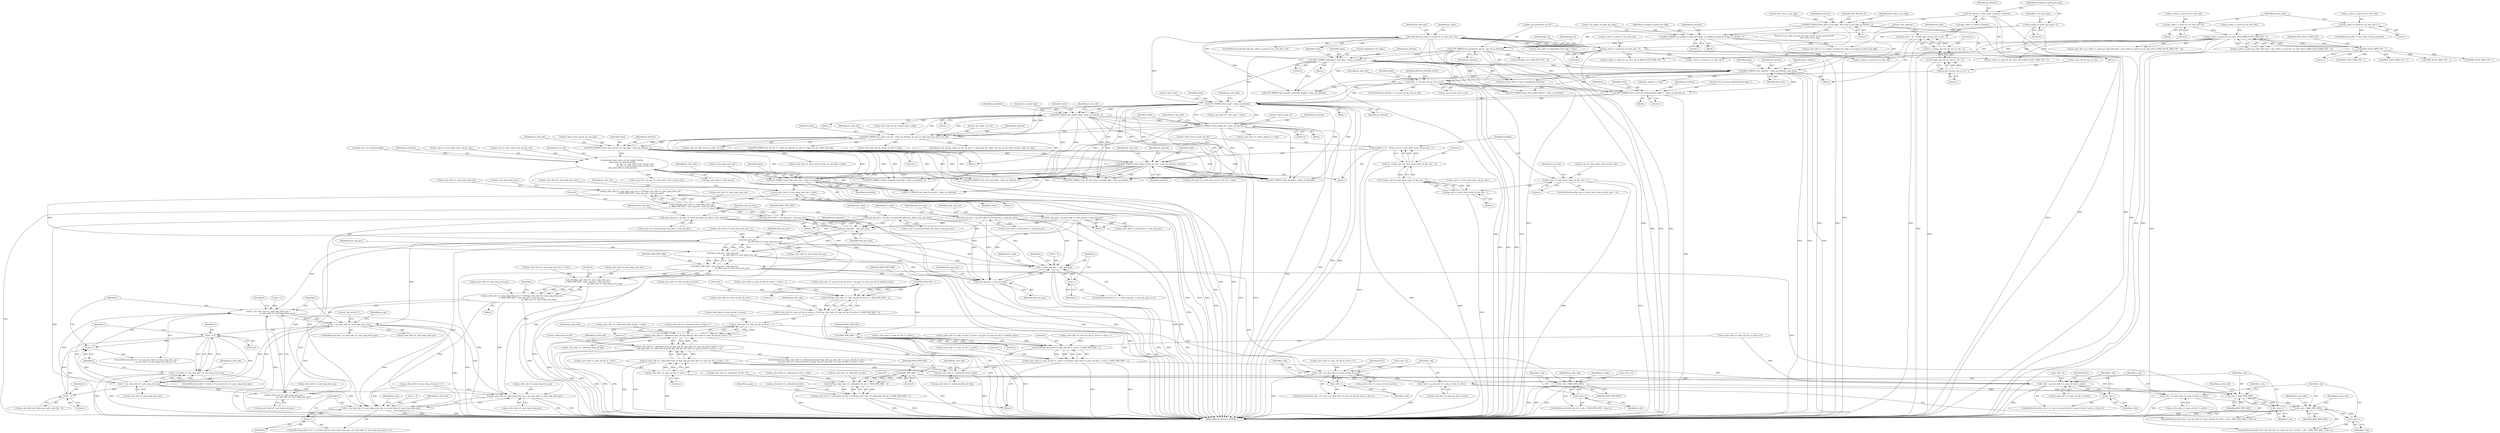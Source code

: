 digraph "0_Android_7c9be319a279654e55a6d757265f88c61a16a4d5@integer" {
"1000845" [label="(Call,ps_slice_hdr->i1_num_long_term_sps = CLIP3(ps_slice_hdr->i1_num_long_term_sps,\n 0, MAX_DPB_SIZE - num_neg_pics - num_pos_pics))"];
"1000849" [label="(Call,CLIP3(ps_slice_hdr->i1_num_long_term_sps,\n 0, MAX_DPB_SIZE - num_neg_pics - num_pos_pics))"];
"1000840" [label="(Call,ps_slice_hdr->i1_num_long_term_sps = value)"];
"1000836" [label="(Call,UEV_PARSE(\"num_long_term_sps\", value, ps_bitstrm))"];
"1000736" [label="(Call,BITS_PARSE(\"short_term_ref_pic_set_idx\", value, ps_bitstrm, numbits))"];
"1000696" [label="(Call,BITS_PARSE(\"short_term_ref_pic_set_sps_flag\", value, ps_bitstrm, 1))"];
"1000684" [label="(Call,BITS_PARSE(\"pic_order_cnt_lsb\", value, ps_bitstrm, ps_sps->i1_log2_max_pic_order_cnt_lsb))"];
"1000594" [label="(Call,UEV_PARSE(\"slice_type\", value, ps_bitstrm))"];
"1000539" [label="(Call,value >= ps_sps->i4_pic_size_in_ctb)"];
"1000530" [label="(Call,BITS_PARSE(\"slice_address\", value, ps_bitstrm, num_bits))"];
"1000430" [label="(Call,value && (ps_codec->s_parse.i4_cur_slice_idx > 0))"];
"1000424" [label="(Call,BITS_PARSE(\"dependent_slice_flag\", value, ps_bitstrm, 1))"];
"1000210" [label="(Call,UEV_PARSE(\"pic_parameter_set_id\", pps_id, ps_bitstrm))"];
"1000191" [label="(Call,BITS_PARSE(\"first_slice_in_pic_flag\", first_slice_in_pic_flag, ps_bitstrm, 1))"];
"1000148" [label="(Call,*ps_bitstrm = &ps_codec->s_parse.s_bitstrm)"];
"1000205" [label="(Call,BITS_PARSE(\"no_output_of_prior_pics_flag\", no_output_of_prior_pics_flag, ps_bitstrm, 1))"];
"1000160" [label="(Call,no_output_of_prior_pics_flag = 0)"];
"1000432" [label="(Call,ps_codec->s_parse.i4_cur_slice_idx > 0)"];
"1000407" [label="(Call,ps_codec->s_parse.i4_cur_slice_idx & (MAX_SLICE_HDR_CNT - 1))"];
"1000392" [label="(Call,ps_codec->s_parse.i4_cur_slice_idx = 1)"];
"1000377" [label="(Call,ps_codec->s_parse.i4_cur_slice_idx = 0)"];
"1000413" [label="(Call,MAX_SLICE_HDR_CNT - 1)"];
"1000520" [label="(Call,num_bits = 32 - CLZ(ps_sps->i4_pic_size_in_ctb - 1))"];
"1000522" [label="(Call,32 - CLZ(ps_sps->i4_pic_size_in_ctb - 1))"];
"1000524" [label="(Call,CLZ(ps_sps->i4_pic_size_in_ctb - 1))"];
"1000525" [label="(Call,ps_sps->i4_pic_size_in_ctb - 1)"];
"1000589" [label="(Call,BITS_PARSE(\"slice_reserved_undetermined_flag[ i ]\", value, ps_bitstrm, 1))"];
"1000639" [label="(Call,BITS_PARSE(\"pic_output_flag\", value, ps_bitstrm, 1))"];
"1000661" [label="(Call,BITS_PARSE(\"colour_plane_id\", value, ps_bitstrm, 2))"];
"1000726" [label="(Call,numbits = 32 - CLZ(ps_sps->i1_num_short_term_ref_pic_sets - 1))"];
"1000728" [label="(Call,32 - CLZ(ps_sps->i1_num_short_term_ref_pic_sets - 1))"];
"1000730" [label="(Call,CLZ(ps_sps->i1_num_short_term_ref_pic_sets - 1))"];
"1000731" [label="(Call,ps_sps->i1_num_short_term_ref_pic_sets - 1)"];
"1000720" [label="(Call,ps_sps->i1_num_short_term_ref_pic_sets > 1)"];
"1000780" [label="(Call,ihevcd_short_term_ref_pic_set(ps_bitstrm,\n &ps_sps->as_stref_picset[0],\n                                              ps_sps->i1_num_short_term_ref_pic_sets,\n                                              ps_sps->i1_num_short_term_ref_pic_sets,\n &ps_slice_hdr->s_stref_picset))"];
"1000854" [label="(Call,MAX_DPB_SIZE - num_neg_pics - num_pos_pics)"];
"1000856" [label="(Call,num_neg_pics - num_pos_pics)"];
"1000751" [label="(Call,num_neg_pics = ps_sps->as_stref_picset[st_rps_idx].i1_num_neg_pics)"];
"1000803" [label="(Call,num_neg_pics = ps_slice_hdr->s_stref_picset.i1_num_neg_pics)"];
"1000810" [label="(Call,num_pos_pics = ps_slice_hdr->s_stref_picset.i1_num_pos_pics)"];
"1000760" [label="(Call,num_pos_pics = ps_sps->as_stref_picset[st_rps_idx].i1_num_pos_pics)"];
"1000881" [label="(Call,num_pos_pics -\n                                                            ps_slice_hdr->i1_num_long_term_sps)"];
"1000879" [label="(Call,num_neg_pics - num_pos_pics -\n                                                            ps_slice_hdr->i1_num_long_term_sps)"];
"1000877" [label="(Call,MAX_DPB_SIZE - num_neg_pics - num_pos_pics -\n                                                            ps_slice_hdr->i1_num_long_term_sps)"];
"1000872" [label="(Call,CLIP3(ps_slice_hdr->i1_num_long_term_pics,\n 0, MAX_DPB_SIZE - num_neg_pics - num_pos_pics -\n                                                            ps_slice_hdr->i1_num_long_term_sps))"];
"1000868" [label="(Call,ps_slice_hdr->i1_num_long_term_pics = CLIP3(ps_slice_hdr->i1_num_long_term_pics,\n 0, MAX_DPB_SIZE - num_neg_pics - num_pos_pics -\n                                                            ps_slice_hdr->i1_num_long_term_sps))"];
"1000890" [label="(Call,i < (ps_slice_hdr->i1_num_long_term_sps +\n                                ps_slice_hdr->i1_num_long_term_pics))"];
"1000903" [label="(Call,i < ps_slice_hdr->i1_num_long_term_sps)"];
"1000892" [label="(Call,ps_slice_hdr->i1_num_long_term_sps +\n                                ps_slice_hdr->i1_num_long_term_pics)"];
"1001026" [label="(Call,i != 0)"];
"1000899" [label="(Call,i++)"];
"1001025" [label="(Call,(i != 0) && (i != ps_slice_hdr->i1_num_long_term_sps))"];
"1001029" [label="(Call,i != ps_slice_hdr->i1_num_long_term_sps)"];
"1001045" [label="(Call,i - 1)"];
"1001071" [label="(Call,i < ps_slice_hdr->i1_num_long_term_sps + ps_slice_hdr->i1_num_long_term_pics)"];
"1001080" [label="(Call,i++)"];
"1001073" [label="(Call,ps_slice_hdr->i1_num_long_term_sps + ps_slice_hdr->i1_num_long_term_pics)"];
"1001261" [label="(Call,MAX_DPB_SIZE - 1)"];
"1001256" [label="(Call,CLIP3(ps_slice_hdr->i1_num_ref_idx_l0_active, 0, MAX_DPB_SIZE - 1))"];
"1001252" [label="(Call,ps_slice_hdr->i1_num_ref_idx_l0_active = CLIP3(ps_slice_hdr->i1_num_ref_idx_l0_active, 0, MAX_DPB_SIZE - 1))"];
"1001386" [label="(Call,ps_slice_hdr->i1_num_ref_idx_l0_active > 1)"];
"1001382" [label="(Call,ps_slice_hdr->i1_collocated_from_l0_flag  && (ps_slice_hdr->i1_num_ref_idx_l0_active > 1))"];
"1001381" [label="(Call,(ps_slice_hdr->i1_collocated_from_l0_flag  && (ps_slice_hdr->i1_num_ref_idx_l0_active > 1)) ||\n (!ps_slice_hdr->i1_collocated_from_l0_flag  && (ps_slice_hdr->i1_num_ref_idx_l1_active > 1)))"];
"1001392" [label="(Call,!ps_slice_hdr->i1_collocated_from_l0_flag)"];
"1001391" [label="(Call,!ps_slice_hdr->i1_collocated_from_l0_flag  && (ps_slice_hdr->i1_num_ref_idx_l1_active > 1))"];
"1002345" [label="(Call,r_idx < ps_slice_hdr->i1_num_ref_idx_l0_active)"];
"1002350" [label="(Call,r_idx++)"];
"1002387" [label="(Call,r_idx = ps_slice_hdr->i1_num_ref_idx_l0_active)"];
"1002392" [label="(Call,r_idx < MAX_DPB_SIZE)"];
"1002395" [label="(Call,r_idx++)"];
"1002471" [label="(Call,r_idx < MAX_DPB_SIZE)"];
"1002474" [label="(Call,r_idx++)"];
"1001273" [label="(Call,MAX_DPB_SIZE - 1)"];
"1001268" [label="(Call,CLIP3(ps_slice_hdr->i1_num_ref_idx_l1_active, 0, MAX_DPB_SIZE - 1))"];
"1001264" [label="(Call,ps_slice_hdr->i1_num_ref_idx_l1_active = CLIP3(ps_slice_hdr->i1_num_ref_idx_l1_active, 0, MAX_DPB_SIZE - 1))"];
"1001396" [label="(Call,ps_slice_hdr->i1_num_ref_idx_l1_active > 1)"];
"1002424" [label="(Call,r_idx < ps_slice_hdr->i1_num_ref_idx_l1_active)"];
"1002429" [label="(Call,r_idx++)"];
"1002466" [label="(Call,r_idx = ps_slice_hdr->i1_num_ref_idx_l1_active)"];
"1001420" [label="(Call,MAX_DPB_SIZE - 1)"];
"1001415" [label="(Call,CLIP3(ps_slice_hdr->i1_collocated_ref_idx, 0, MAX_DPB_SIZE - 1))"];
"1001411" [label="(Call,ps_slice_hdr->i1_collocated_ref_idx = CLIP3(ps_slice_hdr->i1_collocated_ref_idx, 0, MAX_DPB_SIZE - 1))"];
"1002220" [label="(Call,r_idx < MAX_DPB_SIZE)"];
"1002223" [label="(Call,r_idx++)"];
"1001052" [label="(Call,i < num_neg_pics + num_pos_pics)"];
"1001057" [label="(Call,i++)"];
"1001054" [label="(Call,num_neg_pics + num_pos_pics)"];
"1000839" [label="(Identifier,ps_bitstrm)"];
"1001122" [label="(Call,BITS_PARSE(\"slice_sao_luma_flag\", value, ps_bitstrm, 1))"];
"1000868" [label="(Call,ps_slice_hdr->i1_num_long_term_pics = CLIP3(ps_slice_hdr->i1_num_long_term_pics,\n 0, MAX_DPB_SIZE - num_neg_pics - num_pos_pics -\n                                                            ps_slice_hdr->i1_num_long_term_sps))"];
"1000896" [label="(Call,ps_slice_hdr->i1_num_long_term_pics)"];
"1001375" [label="(Call,ps_slice_hdr->i1_collocated_from_l0_flag = value)"];
"1000688" [label="(Call,ps_sps->i1_log2_max_pic_order_cnt_lsb)"];
"1001415" [label="(Call,CLIP3(ps_slice_hdr->i1_collocated_ref_idx, 0, MAX_DPB_SIZE - 1))"];
"1000161" [label="(Identifier,no_output_of_prior_pics_flag)"];
"1000666" [label="(Call,ps_slice_hdr->i1_colour_plane_id = value)"];
"1000642" [label="(Identifier,ps_bitstrm)"];
"1000215" [label="(Identifier,pps_id)"];
"1001026" [label="(Call,i != 0)"];
"1000462" [label="(Call,ps_slice_hdr->i1_dependent_slice_flag = value)"];
"1001411" [label="(Call,ps_slice_hdr->i1_collocated_ref_idx = CLIP3(ps_slice_hdr->i1_collocated_ref_idx, 0, MAX_DPB_SIZE - 1))"];
"1001204" [label="(Call,ps_slice_hdr->i1_num_ref_idx_l0_active = value + 1)"];
"1000376" [label="(Block,)"];
"1000464" [label="(Identifier,ps_slice_hdr)"];
"1001275" [label="(Literal,1)"];
"1002421" [label="(Call,r_idx = 0)"];
"1000854" [label="(Call,MAX_DPB_SIZE - num_neg_pics - num_pos_pics)"];
"1000415" [label="(Literal,1)"];
"1001252" [label="(Call,ps_slice_hdr->i1_num_ref_idx_l0_active = CLIP3(ps_slice_hdr->i1_num_ref_idx_l0_active, 0, MAX_DPB_SIZE - 1))"];
"1000195" [label="(Literal,1)"];
"1001027" [label="(Identifier,i)"];
"1000888" [label="(Identifier,i)"];
"1001419" [label="(Literal,0)"];
"1000738" [label="(Identifier,value)"];
"1001069" [label="(Identifier,i)"];
"1000665" [label="(Literal,2)"];
"1000687" [label="(Identifier,ps_bitstrm)"];
"1000697" [label="(Literal,\"short_term_ref_pic_set_sps_flag\")"];
"1002341" [label="(ControlStructure,for(r_idx = 0; r_idx < ps_slice_hdr->i1_num_ref_idx_l0_active; r_idx++))"];
"1000721" [label="(Call,ps_sps->i1_num_short_term_ref_pic_sets)"];
"1001028" [label="(Literal,0)"];
"1000743" [label="(Identifier,ps_slice_hdr)"];
"1001094" [label="(Identifier,ps_sps)"];
"1000720" [label="(Call,ps_sps->i1_num_short_term_ref_pic_sets > 1)"];
"1000524" [label="(Call,CLZ(ps_sps->i4_pic_size_in_ctb - 1))"];
"1001937" [label="(Call,UEV_PARSE(\"num_entry_point_offsets\", value, ps_bitstrm))"];
"1000846" [label="(Call,ps_slice_hdr->i1_num_long_term_sps)"];
"1000596" [label="(Identifier,value)"];
"1001029" [label="(Call,i != ps_slice_hdr->i1_num_long_term_sps)"];
"1000210" [label="(Call,UEV_PARSE(\"pic_parameter_set_id\", pps_id, ps_bitstrm))"];
"1000845" [label="(Call,ps_slice_hdr->i1_num_long_term_sps = CLIP3(ps_slice_hdr->i1_num_long_term_sps,\n 0, MAX_DPB_SIZE - num_neg_pics - num_pos_pics))"];
"1001074" [label="(Call,ps_slice_hdr->i1_num_long_term_sps)"];
"1000533" [label="(Identifier,ps_bitstrm)"];
"1000886" [label="(ControlStructure,for(i = 0; i < (ps_slice_hdr->i1_num_long_term_sps +\n                                ps_slice_hdr->i1_num_long_term_pics); i++))"];
"1001185" [label="(Call,BITS_PARSE(\"num_ref_idx_active_override_flag\", value, ps_bitstrm, 1))"];
"1000286" [label="(Call,(0 != ps_codec->u4_pic_cnt || ps_codec->i4_pic_present) &&\n                    first_slice_in_pic_flag)"];
"1001380" [label="(ControlStructure,if((ps_slice_hdr->i1_collocated_from_l0_flag  && (ps_slice_hdr->i1_num_ref_idx_l0_active > 1)) ||\n (!ps_slice_hdr->i1_collocated_from_l0_flag  && (ps_slice_hdr->i1_num_ref_idx_l1_active > 1))))"];
"1001049" [label="(Call,i = 0)"];
"1000638" [label="(Block,)"];
"1001825" [label="(Call,ps_codec->s_parse.i4_cur_slice_idx--)"];
"1000639" [label="(Call,BITS_PARSE(\"pic_output_flag\", value, ps_bitstrm, 1))"];
"1002216" [label="(ControlStructure,for(r_idx = 0; r_idx < MAX_DPB_SIZE; r_idx++))"];
"1000731" [label="(Call,ps_sps->i1_num_short_term_ref_pic_sets - 1)"];
"1000737" [label="(Literal,\"short_term_ref_pic_set_idx\")"];
"1000538" [label="(ControlStructure,if(value >= ps_sps->i4_pic_size_in_ctb))"];
"1001062" [label="(Identifier,pi1_used)"];
"1000160" [label="(Call,no_output_of_prior_pics_flag = 0)"];
"1000199" [label="(Identifier,NAL_BLA_W_LP)"];
"1000791" [label="(Call,ps_sps->i1_num_short_term_ref_pic_sets)"];
"1000431" [label="(Identifier,value)"];
"1002387" [label="(Call,r_idx = ps_slice_hdr->i1_num_ref_idx_l0_active)"];
"1002347" [label="(Call,ps_slice_hdr->i1_num_ref_idx_l0_active)"];
"1000204" [label="(Block,)"];
"1002468" [label="(Call,ps_slice_hdr->i1_num_ref_idx_l1_active)"];
"1000736" [label="(Call,BITS_PARSE(\"short_term_ref_pic_set_idx\", value, ps_bitstrm, numbits))"];
"1000856" [label="(Call,num_neg_pics - num_pos_pics)"];
"1000902" [label="(ControlStructure,if(i < ps_slice_hdr->i1_num_long_term_sps))"];
"1001393" [label="(Call,ps_slice_hdr->i1_collocated_from_l0_flag)"];
"1000726" [label="(Call,numbits = 32 - CLZ(ps_sps->i1_num_short_term_ref_pic_sets - 1))"];
"1001386" [label="(Call,ps_slice_hdr->i1_num_ref_idx_l0_active > 1)"];
"1002422" [label="(Identifier,r_idx)"];
"1001080" [label="(Call,i++)"];
"1000890" [label="(Call,i < (ps_slice_hdr->i1_num_long_term_sps +\n                                ps_slice_hdr->i1_num_long_term_pics))"];
"1001025" [label="(Call,(i != 0) && (i != ps_slice_hdr->i1_num_long_term_sps))"];
"1000804" [label="(Identifier,num_neg_pics)"];
"1000526" [label="(Call,ps_sps->i4_pic_size_in_ctb)"];
"1000961" [label="(Call,BITS_PARSE(\"poc_lsb_lt[ i ]\", value, ps_bitstrm, ps_sps->i1_log2_max_pic_order_cnt_lsb))"];
"1002592" [label="(Call,MAX_SLICE_HDR_CNT - 1)"];
"1001420" [label="(Call,MAX_DPB_SIZE - 1)"];
"1000691" [label="(Call,ps_slice_hdr->i4_pic_order_cnt_lsb = value)"];
"1000591" [label="(Identifier,value)"];
"1000523" [label="(Literal,32)"];
"1000193" [label="(Identifier,first_slice_in_pic_flag)"];
"1000208" [label="(Identifier,ps_bitstrm)"];
"1000847" [label="(Identifier,ps_slice_hdr)"];
"1001081" [label="(Identifier,i)"];
"1001382" [label="(Call,ps_slice_hdr->i1_collocated_from_l0_flag  && (ps_slice_hdr->i1_num_ref_idx_l0_active > 1))"];
"1000413" [label="(Call,MAX_SLICE_HDR_CNT - 1)"];
"1002465" [label="(ControlStructure,for(r_idx = ps_slice_hdr->i1_num_ref_idx_l1_active; r_idx < MAX_DPB_SIZE; r_idx++))"];
"1000812" [label="(Call,ps_slice_hdr->s_stref_picset.i1_num_pos_pics)"];
"1000882" [label="(Identifier,num_pos_pics)"];
"1000132" [label="(Block,)"];
"1000594" [label="(Call,UEV_PARSE(\"slice_type\", value, ps_bitstrm))"];
"1002481" [label="(Identifier,ps_slice_hdr)"];
"1000540" [label="(Identifier,value)"];
"1001862" [label="(Call,MAX_SLICE_HDR_CNT - 1)"];
"1000893" [label="(Call,ps_slice_hdr->i1_num_long_term_sps)"];
"1000191" [label="(Call,BITS_PARSE(\"first_slice_in_pic_flag\", first_slice_in_pic_flag, ps_bitstrm, 1))"];
"1000818" [label="(Identifier,pi1_used)"];
"1000383" [label="(Literal,0)"];
"1000837" [label="(Literal,\"num_long_term_sps\")"];
"1001073" [label="(Call,ps_slice_hdr->i1_num_long_term_sps + ps_slice_hdr->i1_num_long_term_pics)"];
"1000545" [label="(Identifier,IHEVCD_IGNORE_SLICE)"];
"1001253" [label="(Call,ps_slice_hdr->i1_num_ref_idx_l0_active)"];
"1000698" [label="(Identifier,value)"];
"1000727" [label="(Identifier,numbits)"];
"1001068" [label="(Call,i = 0)"];
"1001184" [label="(Block,)"];
"1002224" [label="(Identifier,r_idx)"];
"1000811" [label="(Identifier,num_pos_pics)"];
"1002386" [label="(ControlStructure,for(r_idx = ps_slice_hdr->i1_num_ref_idx_l0_active; r_idx < MAX_DPB_SIZE; r_idx++))"];
"1002389" [label="(Call,ps_slice_hdr->i1_num_ref_idx_l0_active)"];
"1000448" [label="(Call,MAX_SLICE_HDR_CNT - 1)"];
"1000567" [label="(Call,ps_slice_hdr->i1_num_long_term_sps = 0)"];
"1000438" [label="(Literal,0)"];
"1001273" [label="(Call,MAX_DPB_SIZE - 1)"];
"1000730" [label="(Call,CLZ(ps_sps->i1_num_short_term_ref_pic_sets - 1))"];
"1002070" [label="(Call,ihevcd_bits_flush_to_byte_boundary(ps_bitstrm))"];
"1001261" [label="(Call,MAX_DPB_SIZE - 1)"];
"1000761" [label="(Identifier,num_pos_pics)"];
"1000701" [label="(Call,ps_slice_hdr->i1_short_term_ref_pic_set_sps_flag = value)"];
"1000879" [label="(Call,num_neg_pics - num_pos_pics -\n                                                            ps_slice_hdr->i1_num_long_term_sps)"];
"1000850" [label="(Call,ps_slice_hdr->i1_num_long_term_sps)"];
"1000760" [label="(Call,num_pos_pics = ps_sps->as_stref_picset[st_rps_idx].i1_num_pos_pics)"];
"1001470" [label="(Call,SEV_PARSE(\"slice_qp_delta\", value, ps_bitstrm))"];
"1000640" [label="(Literal,\"pic_output_flag\")"];
"1001231" [label="(Call,ps_slice_hdr->i1_num_ref_idx_l0_active = ps_pps->i1_num_ref_idx_l0_default_active)"];
"1000849" [label="(Call,CLIP3(ps_slice_hdr->i1_num_long_term_sps,\n 0, MAX_DPB_SIZE - num_neg_pics - num_pos_pics))"];
"1001391" [label="(Call,!ps_slice_hdr->i1_collocated_from_l0_flag  && (ps_slice_hdr->i1_num_ref_idx_l1_active > 1))"];
"1002396" [label="(Identifier,r_idx)"];
"1000407" [label="(Call,ps_codec->s_parse.i4_cur_slice_idx & (MAX_SLICE_HDR_CNT - 1))"];
"1002351" [label="(Identifier,r_idx)"];
"1000685" [label="(Literal,\"pic_order_cnt_lsb\")"];
"1000873" [label="(Call,ps_slice_hdr->i1_num_long_term_pics)"];
"1000525" [label="(Call,ps_sps->i4_pic_size_in_ctb - 1)"];
"1000598" [label="(Call,ps_slice_hdr->i1_slice_type = value)"];
"1001222" [label="(Call,ps_slice_hdr->i1_num_ref_idx_l1_active = value + 1)"];
"1000432" [label="(Call,ps_codec->s_parse.i4_cur_slice_idx > 0)"];
"1001396" [label="(Call,ps_slice_hdr->i1_num_ref_idx_l1_active > 1)"];
"1000696" [label="(Call,BITS_PARSE(\"short_term_ref_pic_set_sps_flag\", value, ps_bitstrm, 1))"];
"1001397" [label="(Call,ps_slice_hdr->i1_num_ref_idx_l1_active)"];
"1000149" [label="(Identifier,ps_bitstrm)"];
"1000503" [label="(Call,ps_slice_hdr->i1_no_output_of_prior_pics_flag = no_output_of_prior_pics_flag)"];
"1001348" [label="(Call,ps_slice_hdr->i1_collocated_from_l0_flag = 1)"];
"1001353" [label="(Call,ps_slice_hdr->i1_collocated_ref_idx = 0)"];
"1000589" [label="(Call,BITS_PARSE(\"slice_reserved_undetermined_flag[ i ]\", value, ps_bitstrm, 1))"];
"1000211" [label="(Literal,\"pic_parameter_set_id\")"];
"1001257" [label="(Call,ps_slice_hdr->i1_num_ref_idx_l0_active)"];
"1001045" [label="(Call,i - 1)"];
"1000554" [label="(Identifier,ps_slice_hdr)"];
"1000732" [label="(Call,ps_sps->i1_num_short_term_ref_pic_sets)"];
"1001067" [label="(ControlStructure,for(i = 0; i < ps_slice_hdr->i1_num_long_term_sps + ps_slice_hdr->i1_num_long_term_pics; i++))"];
"1000838" [label="(Identifier,value)"];
"1001278" [label="(Literal,0)"];
"1000724" [label="(Literal,1)"];
"1000593" [label="(Literal,1)"];
"1001269" [label="(Call,ps_slice_hdr->i1_num_ref_idx_l1_active)"];
"1000835" [label="(Block,)"];
"1000401" [label="(Call,ps_codec->s_parse.ps_slice_hdr_base + (ps_codec->s_parse.i4_cur_slice_idx & (MAX_SLICE_HDR_CNT - 1)))"];
"1000378" [label="(Call,ps_codec->s_parse.i4_cur_slice_idx)"];
"1002586" [label="(Call,ps_codec->s_parse.i4_cur_slice_idx & (MAX_SLICE_HDR_CNT - 1))"];
"1000679" [label="(Block,)"];
"1000899" [label="(Call,i++)"];
"1000644" [label="(Call,ps_slice_hdr->i1_pic_output_flag = value)"];
"1002393" [label="(Identifier,r_idx)"];
"1000530" [label="(Call,BITS_PARSE(\"slice_address\", value, ps_bitstrm, num_bits))"];
"1000429" [label="(ControlStructure,if(value && (ps_codec->s_parse.i4_cur_slice_idx > 0)))"];
"1002472" [label="(Identifier,r_idx)"];
"1002474" [label="(Call,r_idx++)"];
"1001412" [label="(Call,ps_slice_hdr->i1_collocated_ref_idx)"];
"1001268" [label="(Call,CLIP3(ps_slice_hdr->i1_num_ref_idx_l1_active, 0, MAX_DPB_SIZE - 1))"];
"1000597" [label="(Identifier,ps_bitstrm)"];
"1000150" [label="(Call,&ps_codec->s_parse.s_bitstrm)"];
"1000162" [label="(Literal,0)"];
"1000205" [label="(Call,BITS_PARSE(\"no_output_of_prior_pics_flag\", no_output_of_prior_pics_flag, ps_bitstrm, 1))"];
"1000739" [label="(Identifier,ps_bitstrm)"];
"1001046" [label="(Identifier,i)"];
"1000855" [label="(Identifier,MAX_DPB_SIZE)"];
"1001421" [label="(Identifier,MAX_DPB_SIZE)"];
"1000441" [label="(Identifier,ps_codec)"];
"1000541" [label="(Call,ps_sps->i4_pic_size_in_ctb)"];
"1001245" [label="(Call,ps_slice_hdr->i1_num_ref_idx_l1_active = ps_pps->i1_num_ref_idx_l1_default_active)"];
"1000860" [label="(Literal,\"num_long_term_pics\")"];
"1000735" [label="(Literal,1)"];
"1000719" [label="(ControlStructure,if(ps_sps->i1_num_short_term_ref_pic_sets > 1))"];
"1001264" [label="(Call,ps_slice_hdr->i1_num_ref_idx_l1_active = CLIP3(ps_slice_hdr->i1_num_ref_idx_l1_active, 0, MAX_DPB_SIZE - 1))"];
"1002471" [label="(Call,r_idx < MAX_DPB_SIZE)"];
"1001058" [label="(Identifier,i)"];
"1000762" [label="(Call,ps_sps->as_stref_picset[st_rps_idx].i1_num_pos_pics)"];
"1000430" [label="(Call,value && (ps_codec->s_parse.i4_cur_slice_idx > 0))"];
"1000408" [label="(Call,ps_codec->s_parse.i4_cur_slice_idx)"];
"1002221" [label="(Identifier,r_idx)"];
"1000842" [label="(Identifier,ps_slice_hdr)"];
"1002044" [label="(Call,UEV_PARSE(\"slice_header_extension_length\", value, ps_bitstrm))"];
"1000853" [label="(Literal,0)"];
"1001256" [label="(Call,CLIP3(ps_slice_hdr->i1_num_ref_idx_l0_active, 0, MAX_DPB_SIZE - 1))"];
"1002473" [label="(Identifier,MAX_DPB_SIZE)"];
"1000753" [label="(Call,ps_sps->as_stref_picset[st_rps_idx].i1_num_neg_pics)"];
"1000556" [label="(Block,)"];
"1000872" [label="(Call,CLIP3(ps_slice_hdr->i1_num_long_term_pics,\n 0, MAX_DPB_SIZE - num_neg_pics - num_pos_pics -\n                                                            ps_slice_hdr->i1_num_long_term_sps))"];
"1000664" [label="(Identifier,ps_bitstrm)"];
"1000426" [label="(Identifier,value)"];
"1000643" [label="(Literal,1)"];
"1001406" [label="(Call,ps_slice_hdr->i1_collocated_ref_idx = value)"];
"1000725" [label="(Block,)"];
"1002475" [label="(Identifier,r_idx)"];
"1002222" [label="(Identifier,MAX_DPB_SIZE)"];
"1001403" [label="(Literal,\"collocated_ref_idx\")"];
"1000686" [label="(Identifier,value)"];
"1001387" [label="(Call,ps_slice_hdr->i1_num_ref_idx_l0_active)"];
"1000858" [label="(Identifier,num_pos_pics)"];
"1001674" [label="(Call,ihevcd_calc_poc(ps_codec, ps_nal, ps_sps->i1_log2_max_pic_order_cnt_lsb, ps_slice_hdr->i4_pic_order_cnt_lsb))"];
"1000442" [label="(Call,ps_codec->s_parse.i4_cur_slice_idx & (MAX_SLICE_HDR_CNT - 1))"];
"1000877" [label="(Call,MAX_DPB_SIZE - num_neg_pics - num_pos_pics -\n                                                            ps_slice_hdr->i1_num_long_term_sps)"];
"1002345" [label="(Call,r_idx < ps_slice_hdr->i1_num_ref_idx_l0_active)"];
"1000741" [label="(Call,ps_slice_hdr->i1_short_term_ref_pic_set_idx = value)"];
"1000592" [label="(Identifier,ps_bitstrm)"];
"1000836" [label="(Call,UEV_PARSE(\"num_long_term_sps\", value, ps_bitstrm))"];
"1001072" [label="(Identifier,i)"];
"1002388" [label="(Identifier,r_idx)"];
"1000891" [label="(Identifier,i)"];
"1001766" [label="(Call,MAX_SLICE_HDR_CNT - 1)"];
"1000728" [label="(Call,32 - CLZ(ps_sps->i1_num_short_term_ref_pic_sets - 1))"];
"1000779" [label="(Block,)"];
"1002424" [label="(Call,r_idx < ps_slice_hdr->i1_num_ref_idx_l1_active)"];
"1000729" [label="(Literal,32)"];
"1000572" [label="(Call,ps_slice_hdr->i1_num_long_term_pics = 0)"];
"1000892" [label="(Call,ps_slice_hdr->i1_num_long_term_sps +\n                                ps_slice_hdr->i1_num_long_term_pics)"];
"1000905" [label="(Call,ps_slice_hdr->i1_num_long_term_sps)"];
"1001383" [label="(Call,ps_slice_hdr->i1_collocated_from_l0_flag)"];
"1001086" [label="(Identifier,ps_slice_hdr)"];
"1000209" [label="(Literal,1)"];
"1001041" [label="(Call,ps_slice_hdr->ai1_delta_poc_msb_cycle_lt[i - 1])"];
"1002466" [label="(Call,r_idx = ps_slice_hdr->i1_num_ref_idx_l1_active)"];
"1001024" [label="(ControlStructure,if((i != 0) && (i != ps_slice_hdr->i1_num_long_term_sps)))"];
"1001394" [label="(Identifier,ps_slice_hdr)"];
"1000206" [label="(Literal,\"no_output_of_prior_pics_flag\")"];
"1000518" [label="(Block,)"];
"1000536" [label="(Identifier,slice_address)"];
"1001057" [label="(Call,i++)"];
"1002434" [label="(Identifier,NULL)"];
"1001048" [label="(ControlStructure,for(i = 0; i < num_neg_pics + num_pos_pics; i++))"];
"1001038" [label="(Identifier,ps_slice_hdr)"];
"1001056" [label="(Identifier,num_pos_pics)"];
"1000661" [label="(Call,BITS_PARSE(\"colour_plane_id\", value, ps_bitstrm, 2))"];
"1001272" [label="(Literal,0)"];
"1002430" [label="(Identifier,r_idx)"];
"1000699" [label="(Identifier,ps_bitstrm)"];
"1000148" [label="(Call,*ps_bitstrm = &ps_codec->s_parse.s_bitstrm)"];
"1000600" [label="(Identifier,ps_slice_hdr)"];
"1000207" [label="(Identifier,no_output_of_prior_pics_flag)"];
"1001050" [label="(Identifier,i)"];
"1002342" [label="(Call,r_idx = 0)"];
"1000700" [label="(Literal,1)"];
"1000529" [label="(Literal,1)"];
"1001392" [label="(Call,!ps_slice_hdr->i1_collocated_from_l0_flag)"];
"1001055" [label="(Identifier,num_neg_pics)"];
"1002395" [label="(Call,r_idx++)"];
"1001416" [label="(Call,ps_slice_hdr->i1_collocated_ref_idx)"];
"1000386" [label="(ControlStructure,if(0 == ps_codec->i4_pic_present))"];
"1001047" [label="(Literal,1)"];
"1000663" [label="(Identifier,value)"];
"1001152" [label="(Call,ps_slice_hdr->i1_num_ref_idx_l0_active = 0)"];
"1001422" [label="(Literal,1)"];
"1000595" [label="(Literal,\"slice_type\")"];
"1001030" [label="(Identifier,i)"];
"1000433" [label="(Call,ps_codec->s_parse.i4_cur_slice_idx)"];
"1000535" [label="(Call,slice_address = value)"];
"1002392" [label="(Call,r_idx < MAX_DPB_SIZE)"];
"1001071" [label="(Call,i < ps_slice_hdr->i1_num_long_term_sps + ps_slice_hdr->i1_num_long_term_pics)"];
"1000740" [label="(Identifier,numbits)"];
"1000752" [label="(Identifier,num_neg_pics)"];
"1000887" [label="(Call,i = 0)"];
"1000423" [label="(Block,)"];
"1000900" [label="(Identifier,i)"];
"1000799" [label="(Identifier,st_rps_idx)"];
"1002685" [label="(MethodReturn,IHEVCD_ERROR_T)"];
"1000424" [label="(Call,BITS_PARSE(\"dependent_slice_flag\", value, ps_bitstrm, 1))"];
"1000805" [label="(Call,ps_slice_hdr->s_stref_picset.i1_num_neg_pics)"];
"1001054" [label="(Call,num_neg_pics + num_pos_pics)"];
"1000428" [label="(Literal,1)"];
"1002282" [label="(Identifier,ps_codec)"];
"1001265" [label="(Call,ps_slice_hdr->i1_num_ref_idx_l1_active)"];
"1002420" [label="(ControlStructure,for(r_idx = 0; r_idx < ps_slice_hdr->i1_num_ref_idx_l1_active; r_idx++))"];
"1001381" [label="(Call,(ps_slice_hdr->i1_collocated_from_l0_flag  && (ps_slice_hdr->i1_num_ref_idx_l0_active > 1)) ||\n (!ps_slice_hdr->i1_collocated_from_l0_flag  && (ps_slice_hdr->i1_num_ref_idx_l1_active > 1)))"];
"1001729" [label="(Call,ps_codec->s_parse.i4_cur_slice_idx--)"];
"1000878" [label="(Identifier,MAX_DPB_SIZE)"];
"1001053" [label="(Identifier,i)"];
"1000844" [label="(Identifier,value)"];
"1000962" [label="(Literal,\"poc_lsb_lt[ i ]\")"];
"1000520" [label="(Call,num_bits = 32 - CLZ(ps_sps->i4_pic_size_in_ctb - 1))"];
"1000641" [label="(Identifier,value)"];
"1001427" [label="(Identifier,ps_pps)"];
"1000703" [label="(Identifier,ps_slice_hdr)"];
"1000392" [label="(Call,ps_codec->s_parse.i4_cur_slice_idx = 1)"];
"1000398" [label="(Literal,1)"];
"1002217" [label="(Call,r_idx = 0)"];
"1000751" [label="(Call,num_neg_pics = ps_sps->as_stref_picset[st_rps_idx].i1_num_neg_pics)"];
"1002467" [label="(Identifier,r_idx)"];
"1000646" [label="(Identifier,ps_slice_hdr)"];
"1000828" [label="(Block,)"];
"1001274" [label="(Identifier,MAX_DPB_SIZE)"];
"1000212" [label="(Identifier,pps_id)"];
"1001031" [label="(Call,ps_slice_hdr->i1_num_long_term_sps)"];
"1000216" [label="(Call,CLIP3(pps_id, 0, MAX_PPS_CNT - 2))"];
"1001157" [label="(Call,ps_slice_hdr->i1_num_ref_idx_l1_active = 0)"];
"1000782" [label="(Call,&ps_sps->as_stref_picset[0])"];
"1000859" [label="(Call,UEV_PARSE(\"num_long_term_pics\", value, ps_bitstrm))"];
"1000213" [label="(Identifier,ps_bitstrm)"];
"1000883" [label="(Call,ps_slice_hdr->i1_num_long_term_sps)"];
"1000399" [label="(Call,ps_slice_hdr = ps_codec->s_parse.ps_slice_hdr_base + (ps_codec->s_parse.i4_cur_slice_idx & (MAX_SLICE_HDR_CNT - 1)))"];
"1000590" [label="(Literal,\"slice_reserved_undetermined_flag[ i ]\")"];
"1000377" [label="(Call,ps_codec->s_parse.i4_cur_slice_idx = 0)"];
"1002350" [label="(Call,r_idx++)"];
"1000414" [label="(Identifier,MAX_SLICE_HDR_CNT)"];
"1001097" [label="(Call,BITS_PARSE(\"enable_temporal_mvp_flag\", value, ps_bitstrm, 1))"];
"1000531" [label="(Literal,\"slice_address\")"];
"1000668" [label="(Identifier,ps_slice_hdr)"];
"1002402" [label="(Identifier,ps_slice_hdr)"];
"1002220" [label="(Call,r_idx < MAX_DPB_SIZE)"];
"1000192" [label="(Literal,\"first_slice_in_pic_flag\")"];
"1000532" [label="(Identifier,value)"];
"1000798" [label="(Call,st_rps_idx = ps_sps->i1_num_short_term_ref_pic_sets)"];
"1000588" [label="(Block,)"];
"1000521" [label="(Identifier,num_bits)"];
"1001262" [label="(Identifier,MAX_DPB_SIZE)"];
"1000400" [label="(Identifier,ps_slice_hdr)"];
"1000863" [label="(Call,ps_slice_hdr->i1_num_long_term_pics = value)"];
"1002394" [label="(Identifier,MAX_DPB_SIZE)"];
"1002426" [label="(Call,ps_slice_hdr->i1_num_ref_idx_l1_active)"];
"1000425" [label="(Literal,\"dependent_slice_flag\")"];
"1000904" [label="(Identifier,i)"];
"1000794" [label="(Call,&ps_slice_hdr->s_stref_picset)"];
"1002502" [label="(Identifier,ps_slice_hdr)"];
"1000869" [label="(Call,ps_slice_hdr->i1_num_long_term_pics)"];
"1000912" [label="(Identifier,ps_sps)"];
"1001413" [label="(Identifier,ps_slice_hdr)"];
"1000810" [label="(Call,num_pos_pics = ps_slice_hdr->s_stref_picset.i1_num_pos_pics)"];
"1000587" [label="(Identifier,i)"];
"1000903" [label="(Call,i < ps_slice_hdr->i1_num_long_term_sps)"];
"1000427" [label="(Identifier,ps_bitstrm)"];
"1000841" [label="(Call,ps_slice_hdr->i1_num_long_term_sps)"];
"1000880" [label="(Identifier,num_neg_pics)"];
"1000522" [label="(Call,32 - CLZ(ps_sps->i4_pic_size_in_ctb - 1))"];
"1000781" [label="(Identifier,ps_bitstrm)"];
"1000684" [label="(Call,BITS_PARSE(\"pic_order_cnt_lsb\", value, ps_bitstrm, ps_sps->i1_log2_max_pic_order_cnt_lsb))"];
"1000662" [label="(Literal,\"colour_plane_id\")"];
"1001400" [label="(Literal,1)"];
"1002429" [label="(Call,r_idx++)"];
"1000881" [label="(Call,num_pos_pics -\n                                                            ps_slice_hdr->i1_num_long_term_sps)"];
"1000393" [label="(Call,ps_codec->s_parse.i4_cur_slice_idx)"];
"1002346" [label="(Identifier,r_idx)"];
"1001260" [label="(Literal,0)"];
"1001266" [label="(Identifier,ps_slice_hdr)"];
"1000539" [label="(Call,value >= ps_sps->i4_pic_size_in_ctb)"];
"1000165" [label="(Identifier,i1_nal_unit_type)"];
"1000803" [label="(Call,num_neg_pics = ps_slice_hdr->s_stref_picset.i1_num_neg_pics)"];
"1000194" [label="(Identifier,ps_bitstrm)"];
"1002425" [label="(Identifier,r_idx)"];
"1000770" [label="(Identifier,pi1_used)"];
"1000660" [label="(Block,)"];
"1000712" [label="(Block,)"];
"1002230" [label="(Identifier,ps_slice_hdr)"];
"1002355" [label="(Identifier,NULL)"];
"1000780" [label="(Call,ihevcd_short_term_ref_pic_set(ps_bitstrm,\n &ps_sps->as_stref_picset[0],\n                                              ps_sps->i1_num_short_term_ref_pic_sets,\n                                              ps_sps->i1_num_short_term_ref_pic_sets,\n &ps_slice_hdr->s_stref_picset))"];
"1000788" [label="(Call,ps_sps->i1_num_short_term_ref_pic_sets)"];
"1001263" [label="(Literal,1)"];
"1000857" [label="(Identifier,num_neg_pics)"];
"1001077" [label="(Call,ps_slice_hdr->i1_num_long_term_pics)"];
"1000534" [label="(Identifier,num_bits)"];
"1000747" [label="(Identifier,st_rps_idx)"];
"1001390" [label="(Literal,1)"];
"1001398" [label="(Identifier,ps_slice_hdr)"];
"1002223" [label="(Call,r_idx++)"];
"1001052" [label="(Call,i < num_neg_pics + num_pos_pics)"];
"1000840" [label="(Call,ps_slice_hdr->i1_num_long_term_sps = value)"];
"1000693" [label="(Identifier,ps_slice_hdr)"];
"1000876" [label="(Literal,0)"];
"1000845" -> "1000835"  [label="AST: "];
"1000845" -> "1000849"  [label="CFG: "];
"1000846" -> "1000845"  [label="AST: "];
"1000849" -> "1000845"  [label="AST: "];
"1000860" -> "1000845"  [label="CFG: "];
"1000845" -> "1002685"  [label="DDG: "];
"1000849" -> "1000845"  [label="DDG: "];
"1000849" -> "1000845"  [label="DDG: "];
"1000849" -> "1000845"  [label="DDG: "];
"1000845" -> "1000881"  [label="DDG: "];
"1000849" -> "1000854"  [label="CFG: "];
"1000850" -> "1000849"  [label="AST: "];
"1000853" -> "1000849"  [label="AST: "];
"1000854" -> "1000849"  [label="AST: "];
"1000849" -> "1002685"  [label="DDG: "];
"1000840" -> "1000849"  [label="DDG: "];
"1000854" -> "1000849"  [label="DDG: "];
"1000854" -> "1000849"  [label="DDG: "];
"1000840" -> "1000835"  [label="AST: "];
"1000840" -> "1000844"  [label="CFG: "];
"1000841" -> "1000840"  [label="AST: "];
"1000844" -> "1000840"  [label="AST: "];
"1000847" -> "1000840"  [label="CFG: "];
"1000836" -> "1000840"  [label="DDG: "];
"1000836" -> "1000835"  [label="AST: "];
"1000836" -> "1000839"  [label="CFG: "];
"1000837" -> "1000836"  [label="AST: "];
"1000838" -> "1000836"  [label="AST: "];
"1000839" -> "1000836"  [label="AST: "];
"1000842" -> "1000836"  [label="CFG: "];
"1000836" -> "1002685"  [label="DDG: "];
"1000736" -> "1000836"  [label="DDG: "];
"1000736" -> "1000836"  [label="DDG: "];
"1000696" -> "1000836"  [label="DDG: "];
"1000696" -> "1000836"  [label="DDG: "];
"1000780" -> "1000836"  [label="DDG: "];
"1000836" -> "1000859"  [label="DDG: "];
"1000836" -> "1000859"  [label="DDG: "];
"1000736" -> "1000725"  [label="AST: "];
"1000736" -> "1000740"  [label="CFG: "];
"1000737" -> "1000736"  [label="AST: "];
"1000738" -> "1000736"  [label="AST: "];
"1000739" -> "1000736"  [label="AST: "];
"1000740" -> "1000736"  [label="AST: "];
"1000743" -> "1000736"  [label="CFG: "];
"1000736" -> "1002685"  [label="DDG: "];
"1000736" -> "1002685"  [label="DDG: "];
"1000696" -> "1000736"  [label="DDG: "];
"1000696" -> "1000736"  [label="DDG: "];
"1000726" -> "1000736"  [label="DDG: "];
"1000736" -> "1000741"  [label="DDG: "];
"1000736" -> "1000859"  [label="DDG: "];
"1000736" -> "1000859"  [label="DDG: "];
"1000736" -> "1001097"  [label="DDG: "];
"1000736" -> "1001097"  [label="DDG: "];
"1000736" -> "1001122"  [label="DDG: "];
"1000736" -> "1001122"  [label="DDG: "];
"1000736" -> "1001185"  [label="DDG: "];
"1000736" -> "1001185"  [label="DDG: "];
"1000736" -> "1001470"  [label="DDG: "];
"1000736" -> "1001470"  [label="DDG: "];
"1000696" -> "1000679"  [label="AST: "];
"1000696" -> "1000700"  [label="CFG: "];
"1000697" -> "1000696"  [label="AST: "];
"1000698" -> "1000696"  [label="AST: "];
"1000699" -> "1000696"  [label="AST: "];
"1000700" -> "1000696"  [label="AST: "];
"1000703" -> "1000696"  [label="CFG: "];
"1000696" -> "1002685"  [label="DDG: "];
"1000684" -> "1000696"  [label="DDG: "];
"1000684" -> "1000696"  [label="DDG: "];
"1000696" -> "1000701"  [label="DDG: "];
"1000696" -> "1000780"  [label="DDG: "];
"1000696" -> "1000859"  [label="DDG: "];
"1000696" -> "1000859"  [label="DDG: "];
"1000696" -> "1001097"  [label="DDG: "];
"1000696" -> "1001097"  [label="DDG: "];
"1000696" -> "1001122"  [label="DDG: "];
"1000696" -> "1001122"  [label="DDG: "];
"1000696" -> "1001185"  [label="DDG: "];
"1000696" -> "1001185"  [label="DDG: "];
"1000696" -> "1001470"  [label="DDG: "];
"1000696" -> "1001470"  [label="DDG: "];
"1000684" -> "1000679"  [label="AST: "];
"1000684" -> "1000688"  [label="CFG: "];
"1000685" -> "1000684"  [label="AST: "];
"1000686" -> "1000684"  [label="AST: "];
"1000687" -> "1000684"  [label="AST: "];
"1000688" -> "1000684"  [label="AST: "];
"1000693" -> "1000684"  [label="CFG: "];
"1000684" -> "1002685"  [label="DDG: "];
"1000684" -> "1002685"  [label="DDG: "];
"1000594" -> "1000684"  [label="DDG: "];
"1000594" -> "1000684"  [label="DDG: "];
"1000639" -> "1000684"  [label="DDG: "];
"1000639" -> "1000684"  [label="DDG: "];
"1000661" -> "1000684"  [label="DDG: "];
"1000661" -> "1000684"  [label="DDG: "];
"1000684" -> "1000691"  [label="DDG: "];
"1000684" -> "1000961"  [label="DDG: "];
"1000684" -> "1001674"  [label="DDG: "];
"1000594" -> "1000556"  [label="AST: "];
"1000594" -> "1000597"  [label="CFG: "];
"1000595" -> "1000594"  [label="AST: "];
"1000596" -> "1000594"  [label="AST: "];
"1000597" -> "1000594"  [label="AST: "];
"1000600" -> "1000594"  [label="CFG: "];
"1000594" -> "1002685"  [label="DDG: "];
"1000594" -> "1002685"  [label="DDG: "];
"1000539" -> "1000594"  [label="DDG: "];
"1000589" -> "1000594"  [label="DDG: "];
"1000589" -> "1000594"  [label="DDG: "];
"1000430" -> "1000594"  [label="DDG: "];
"1000530" -> "1000594"  [label="DDG: "];
"1000424" -> "1000594"  [label="DDG: "];
"1000210" -> "1000594"  [label="DDG: "];
"1000594" -> "1000598"  [label="DDG: "];
"1000594" -> "1000639"  [label="DDG: "];
"1000594" -> "1000639"  [label="DDG: "];
"1000594" -> "1000661"  [label="DDG: "];
"1000594" -> "1000661"  [label="DDG: "];
"1000594" -> "1001122"  [label="DDG: "];
"1000594" -> "1001122"  [label="DDG: "];
"1000594" -> "1001185"  [label="DDG: "];
"1000594" -> "1001185"  [label="DDG: "];
"1000594" -> "1001470"  [label="DDG: "];
"1000594" -> "1001470"  [label="DDG: "];
"1000539" -> "1000538"  [label="AST: "];
"1000539" -> "1000541"  [label="CFG: "];
"1000540" -> "1000539"  [label="AST: "];
"1000541" -> "1000539"  [label="AST: "];
"1000545" -> "1000539"  [label="CFG: "];
"1000554" -> "1000539"  [label="CFG: "];
"1000539" -> "1002685"  [label="DDG: "];
"1000539" -> "1002685"  [label="DDG: "];
"1000539" -> "1002685"  [label="DDG: "];
"1000530" -> "1000539"  [label="DDG: "];
"1000525" -> "1000539"  [label="DDG: "];
"1000539" -> "1000589"  [label="DDG: "];
"1000539" -> "1001937"  [label="DDG: "];
"1000539" -> "1002044"  [label="DDG: "];
"1000530" -> "1000518"  [label="AST: "];
"1000530" -> "1000534"  [label="CFG: "];
"1000531" -> "1000530"  [label="AST: "];
"1000532" -> "1000530"  [label="AST: "];
"1000533" -> "1000530"  [label="AST: "];
"1000534" -> "1000530"  [label="AST: "];
"1000536" -> "1000530"  [label="CFG: "];
"1000530" -> "1002685"  [label="DDG: "];
"1000530" -> "1002685"  [label="DDG: "];
"1000530" -> "1002685"  [label="DDG: "];
"1000430" -> "1000530"  [label="DDG: "];
"1000424" -> "1000530"  [label="DDG: "];
"1000210" -> "1000530"  [label="DDG: "];
"1000520" -> "1000530"  [label="DDG: "];
"1000530" -> "1000535"  [label="DDG: "];
"1000530" -> "1000589"  [label="DDG: "];
"1000530" -> "1001937"  [label="DDG: "];
"1000530" -> "1002044"  [label="DDG: "];
"1000530" -> "1002070"  [label="DDG: "];
"1000430" -> "1000429"  [label="AST: "];
"1000430" -> "1000431"  [label="CFG: "];
"1000430" -> "1000432"  [label="CFG: "];
"1000431" -> "1000430"  [label="AST: "];
"1000432" -> "1000430"  [label="AST: "];
"1000441" -> "1000430"  [label="CFG: "];
"1000464" -> "1000430"  [label="CFG: "];
"1000430" -> "1002685"  [label="DDG: "];
"1000430" -> "1002685"  [label="DDG: "];
"1000424" -> "1000430"  [label="DDG: "];
"1000432" -> "1000430"  [label="DDG: "];
"1000432" -> "1000430"  [label="DDG: "];
"1000430" -> "1000462"  [label="DDG: "];
"1000430" -> "1000589"  [label="DDG: "];
"1000430" -> "1001937"  [label="DDG: "];
"1000430" -> "1002044"  [label="DDG: "];
"1000424" -> "1000423"  [label="AST: "];
"1000424" -> "1000428"  [label="CFG: "];
"1000425" -> "1000424"  [label="AST: "];
"1000426" -> "1000424"  [label="AST: "];
"1000427" -> "1000424"  [label="AST: "];
"1000428" -> "1000424"  [label="AST: "];
"1000431" -> "1000424"  [label="CFG: "];
"1000424" -> "1002685"  [label="DDG: "];
"1000424" -> "1002685"  [label="DDG: "];
"1000210" -> "1000424"  [label="DDG: "];
"1000424" -> "1000589"  [label="DDG: "];
"1000424" -> "1001937"  [label="DDG: "];
"1000424" -> "1002044"  [label="DDG: "];
"1000424" -> "1002070"  [label="DDG: "];
"1000210" -> "1000132"  [label="AST: "];
"1000210" -> "1000213"  [label="CFG: "];
"1000211" -> "1000210"  [label="AST: "];
"1000212" -> "1000210"  [label="AST: "];
"1000213" -> "1000210"  [label="AST: "];
"1000215" -> "1000210"  [label="CFG: "];
"1000210" -> "1002685"  [label="DDG: "];
"1000210" -> "1002685"  [label="DDG: "];
"1000191" -> "1000210"  [label="DDG: "];
"1000205" -> "1000210"  [label="DDG: "];
"1000210" -> "1000216"  [label="DDG: "];
"1000210" -> "1000589"  [label="DDG: "];
"1000210" -> "1001937"  [label="DDG: "];
"1000210" -> "1002044"  [label="DDG: "];
"1000210" -> "1002070"  [label="DDG: "];
"1000191" -> "1000132"  [label="AST: "];
"1000191" -> "1000195"  [label="CFG: "];
"1000192" -> "1000191"  [label="AST: "];
"1000193" -> "1000191"  [label="AST: "];
"1000194" -> "1000191"  [label="AST: "];
"1000195" -> "1000191"  [label="AST: "];
"1000199" -> "1000191"  [label="CFG: "];
"1000191" -> "1002685"  [label="DDG: "];
"1000191" -> "1002685"  [label="DDG: "];
"1000148" -> "1000191"  [label="DDG: "];
"1000191" -> "1000205"  [label="DDG: "];
"1000191" -> "1000286"  [label="DDG: "];
"1000148" -> "1000132"  [label="AST: "];
"1000148" -> "1000150"  [label="CFG: "];
"1000149" -> "1000148"  [label="AST: "];
"1000150" -> "1000148"  [label="AST: "];
"1000161" -> "1000148"  [label="CFG: "];
"1000148" -> "1002685"  [label="DDG: "];
"1000148" -> "1002685"  [label="DDG: "];
"1000205" -> "1000204"  [label="AST: "];
"1000205" -> "1000209"  [label="CFG: "];
"1000206" -> "1000205"  [label="AST: "];
"1000207" -> "1000205"  [label="AST: "];
"1000208" -> "1000205"  [label="AST: "];
"1000209" -> "1000205"  [label="AST: "];
"1000211" -> "1000205"  [label="CFG: "];
"1000205" -> "1002685"  [label="DDG: "];
"1000205" -> "1002685"  [label="DDG: "];
"1000160" -> "1000205"  [label="DDG: "];
"1000205" -> "1000503"  [label="DDG: "];
"1000160" -> "1000132"  [label="AST: "];
"1000160" -> "1000162"  [label="CFG: "];
"1000161" -> "1000160"  [label="AST: "];
"1000162" -> "1000160"  [label="AST: "];
"1000165" -> "1000160"  [label="CFG: "];
"1000160" -> "1002685"  [label="DDG: "];
"1000160" -> "1000503"  [label="DDG: "];
"1000432" -> "1000438"  [label="CFG: "];
"1000433" -> "1000432"  [label="AST: "];
"1000438" -> "1000432"  [label="AST: "];
"1000432" -> "1002685"  [label="DDG: "];
"1000407" -> "1000432"  [label="DDG: "];
"1000432" -> "1000442"  [label="DDG: "];
"1000432" -> "1001729"  [label="DDG: "];
"1000432" -> "1001825"  [label="DDG: "];
"1000432" -> "1002586"  [label="DDG: "];
"1000407" -> "1000401"  [label="AST: "];
"1000407" -> "1000413"  [label="CFG: "];
"1000408" -> "1000407"  [label="AST: "];
"1000413" -> "1000407"  [label="AST: "];
"1000401" -> "1000407"  [label="CFG: "];
"1000407" -> "1002685"  [label="DDG: "];
"1000407" -> "1002685"  [label="DDG: "];
"1000407" -> "1000399"  [label="DDG: "];
"1000407" -> "1000399"  [label="DDG: "];
"1000407" -> "1000401"  [label="DDG: "];
"1000407" -> "1000401"  [label="DDG: "];
"1000392" -> "1000407"  [label="DDG: "];
"1000377" -> "1000407"  [label="DDG: "];
"1000413" -> "1000407"  [label="DDG: "];
"1000413" -> "1000407"  [label="DDG: "];
"1000407" -> "1000442"  [label="DDG: "];
"1000407" -> "1001729"  [label="DDG: "];
"1000407" -> "1001825"  [label="DDG: "];
"1000407" -> "1002586"  [label="DDG: "];
"1000392" -> "1000386"  [label="AST: "];
"1000392" -> "1000398"  [label="CFG: "];
"1000393" -> "1000392"  [label="AST: "];
"1000398" -> "1000392"  [label="AST: "];
"1000400" -> "1000392"  [label="CFG: "];
"1000377" -> "1000376"  [label="AST: "];
"1000377" -> "1000383"  [label="CFG: "];
"1000378" -> "1000377"  [label="AST: "];
"1000383" -> "1000377"  [label="AST: "];
"1000400" -> "1000377"  [label="CFG: "];
"1000413" -> "1000415"  [label="CFG: "];
"1000414" -> "1000413"  [label="AST: "];
"1000415" -> "1000413"  [label="AST: "];
"1000413" -> "1002685"  [label="DDG: "];
"1000413" -> "1000448"  [label="DDG: "];
"1000413" -> "1001766"  [label="DDG: "];
"1000413" -> "1001862"  [label="DDG: "];
"1000413" -> "1002592"  [label="DDG: "];
"1000520" -> "1000518"  [label="AST: "];
"1000520" -> "1000522"  [label="CFG: "];
"1000521" -> "1000520"  [label="AST: "];
"1000522" -> "1000520"  [label="AST: "];
"1000531" -> "1000520"  [label="CFG: "];
"1000520" -> "1002685"  [label="DDG: "];
"1000522" -> "1000520"  [label="DDG: "];
"1000522" -> "1000520"  [label="DDG: "];
"1000522" -> "1000524"  [label="CFG: "];
"1000523" -> "1000522"  [label="AST: "];
"1000524" -> "1000522"  [label="AST: "];
"1000522" -> "1002685"  [label="DDG: "];
"1000524" -> "1000522"  [label="DDG: "];
"1000524" -> "1000525"  [label="CFG: "];
"1000525" -> "1000524"  [label="AST: "];
"1000524" -> "1002685"  [label="DDG: "];
"1000525" -> "1000524"  [label="DDG: "];
"1000525" -> "1000524"  [label="DDG: "];
"1000525" -> "1000529"  [label="CFG: "];
"1000526" -> "1000525"  [label="AST: "];
"1000529" -> "1000525"  [label="AST: "];
"1000589" -> "1000588"  [label="AST: "];
"1000589" -> "1000593"  [label="CFG: "];
"1000590" -> "1000589"  [label="AST: "];
"1000591" -> "1000589"  [label="AST: "];
"1000592" -> "1000589"  [label="AST: "];
"1000593" -> "1000589"  [label="AST: "];
"1000587" -> "1000589"  [label="CFG: "];
"1000589" -> "1002685"  [label="DDG: "];
"1000639" -> "1000638"  [label="AST: "];
"1000639" -> "1000643"  [label="CFG: "];
"1000640" -> "1000639"  [label="AST: "];
"1000641" -> "1000639"  [label="AST: "];
"1000642" -> "1000639"  [label="AST: "];
"1000643" -> "1000639"  [label="AST: "];
"1000646" -> "1000639"  [label="CFG: "];
"1000639" -> "1002685"  [label="DDG: "];
"1000639" -> "1000644"  [label="DDG: "];
"1000639" -> "1000661"  [label="DDG: "];
"1000639" -> "1000661"  [label="DDG: "];
"1000639" -> "1001122"  [label="DDG: "];
"1000639" -> "1001122"  [label="DDG: "];
"1000639" -> "1001185"  [label="DDG: "];
"1000639" -> "1001185"  [label="DDG: "];
"1000639" -> "1001470"  [label="DDG: "];
"1000639" -> "1001470"  [label="DDG: "];
"1000661" -> "1000660"  [label="AST: "];
"1000661" -> "1000665"  [label="CFG: "];
"1000662" -> "1000661"  [label="AST: "];
"1000663" -> "1000661"  [label="AST: "];
"1000664" -> "1000661"  [label="AST: "];
"1000665" -> "1000661"  [label="AST: "];
"1000668" -> "1000661"  [label="CFG: "];
"1000661" -> "1002685"  [label="DDG: "];
"1000661" -> "1000666"  [label="DDG: "];
"1000661" -> "1001122"  [label="DDG: "];
"1000661" -> "1001122"  [label="DDG: "];
"1000661" -> "1001185"  [label="DDG: "];
"1000661" -> "1001185"  [label="DDG: "];
"1000661" -> "1001470"  [label="DDG: "];
"1000661" -> "1001470"  [label="DDG: "];
"1000726" -> "1000725"  [label="AST: "];
"1000726" -> "1000728"  [label="CFG: "];
"1000727" -> "1000726"  [label="AST: "];
"1000728" -> "1000726"  [label="AST: "];
"1000737" -> "1000726"  [label="CFG: "];
"1000726" -> "1002685"  [label="DDG: "];
"1000728" -> "1000726"  [label="DDG: "];
"1000728" -> "1000726"  [label="DDG: "];
"1000728" -> "1000730"  [label="CFG: "];
"1000729" -> "1000728"  [label="AST: "];
"1000730" -> "1000728"  [label="AST: "];
"1000728" -> "1002685"  [label="DDG: "];
"1000730" -> "1000728"  [label="DDG: "];
"1000730" -> "1000731"  [label="CFG: "];
"1000731" -> "1000730"  [label="AST: "];
"1000730" -> "1002685"  [label="DDG: "];
"1000731" -> "1000730"  [label="DDG: "];
"1000731" -> "1000730"  [label="DDG: "];
"1000731" -> "1000735"  [label="CFG: "];
"1000732" -> "1000731"  [label="AST: "];
"1000735" -> "1000731"  [label="AST: "];
"1000731" -> "1002685"  [label="DDG: "];
"1000720" -> "1000731"  [label="DDG: "];
"1000720" -> "1000719"  [label="AST: "];
"1000720" -> "1000724"  [label="CFG: "];
"1000721" -> "1000720"  [label="AST: "];
"1000724" -> "1000720"  [label="AST: "];
"1000727" -> "1000720"  [label="CFG: "];
"1000747" -> "1000720"  [label="CFG: "];
"1000720" -> "1002685"  [label="DDG: "];
"1000720" -> "1002685"  [label="DDG: "];
"1000780" -> "1000779"  [label="AST: "];
"1000780" -> "1000794"  [label="CFG: "];
"1000781" -> "1000780"  [label="AST: "];
"1000782" -> "1000780"  [label="AST: "];
"1000788" -> "1000780"  [label="AST: "];
"1000791" -> "1000780"  [label="AST: "];
"1000794" -> "1000780"  [label="AST: "];
"1000799" -> "1000780"  [label="CFG: "];
"1000780" -> "1002685"  [label="DDG: "];
"1000780" -> "1002685"  [label="DDG: "];
"1000780" -> "1002685"  [label="DDG: "];
"1000780" -> "1000798"  [label="DDG: "];
"1000780" -> "1000859"  [label="DDG: "];
"1000780" -> "1001097"  [label="DDG: "];
"1000780" -> "1001122"  [label="DDG: "];
"1000780" -> "1001185"  [label="DDG: "];
"1000780" -> "1001470"  [label="DDG: "];
"1000854" -> "1000856"  [label="CFG: "];
"1000855" -> "1000854"  [label="AST: "];
"1000856" -> "1000854"  [label="AST: "];
"1000854" -> "1002685"  [label="DDG: "];
"1000856" -> "1000854"  [label="DDG: "];
"1000856" -> "1000854"  [label="DDG: "];
"1000854" -> "1000877"  [label="DDG: "];
"1000856" -> "1000858"  [label="CFG: "];
"1000857" -> "1000856"  [label="AST: "];
"1000858" -> "1000856"  [label="AST: "];
"1000751" -> "1000856"  [label="DDG: "];
"1000803" -> "1000856"  [label="DDG: "];
"1000810" -> "1000856"  [label="DDG: "];
"1000760" -> "1000856"  [label="DDG: "];
"1000856" -> "1000879"  [label="DDG: "];
"1000856" -> "1000881"  [label="DDG: "];
"1000751" -> "1000712"  [label="AST: "];
"1000751" -> "1000753"  [label="CFG: "];
"1000752" -> "1000751"  [label="AST: "];
"1000753" -> "1000751"  [label="AST: "];
"1000761" -> "1000751"  [label="CFG: "];
"1000751" -> "1002685"  [label="DDG: "];
"1000751" -> "1000879"  [label="DDG: "];
"1000751" -> "1001052"  [label="DDG: "];
"1000751" -> "1001054"  [label="DDG: "];
"1000803" -> "1000779"  [label="AST: "];
"1000803" -> "1000805"  [label="CFG: "];
"1000804" -> "1000803"  [label="AST: "];
"1000805" -> "1000803"  [label="AST: "];
"1000811" -> "1000803"  [label="CFG: "];
"1000803" -> "1002685"  [label="DDG: "];
"1000803" -> "1000879"  [label="DDG: "];
"1000803" -> "1001052"  [label="DDG: "];
"1000803" -> "1001054"  [label="DDG: "];
"1000810" -> "1000779"  [label="AST: "];
"1000810" -> "1000812"  [label="CFG: "];
"1000811" -> "1000810"  [label="AST: "];
"1000812" -> "1000810"  [label="AST: "];
"1000818" -> "1000810"  [label="CFG: "];
"1000810" -> "1002685"  [label="DDG: "];
"1000810" -> "1000881"  [label="DDG: "];
"1000810" -> "1001052"  [label="DDG: "];
"1000810" -> "1001054"  [label="DDG: "];
"1000760" -> "1000712"  [label="AST: "];
"1000760" -> "1000762"  [label="CFG: "];
"1000761" -> "1000760"  [label="AST: "];
"1000762" -> "1000760"  [label="AST: "];
"1000770" -> "1000760"  [label="CFG: "];
"1000760" -> "1002685"  [label="DDG: "];
"1000760" -> "1000881"  [label="DDG: "];
"1000760" -> "1001052"  [label="DDG: "];
"1000760" -> "1001054"  [label="DDG: "];
"1000881" -> "1000879"  [label="AST: "];
"1000881" -> "1000883"  [label="CFG: "];
"1000882" -> "1000881"  [label="AST: "];
"1000883" -> "1000881"  [label="AST: "];
"1000879" -> "1000881"  [label="CFG: "];
"1000881" -> "1000879"  [label="DDG: "];
"1000881" -> "1000879"  [label="DDG: "];
"1000567" -> "1000881"  [label="DDG: "];
"1000881" -> "1000890"  [label="DDG: "];
"1000881" -> "1000892"  [label="DDG: "];
"1000881" -> "1000903"  [label="DDG: "];
"1000881" -> "1001052"  [label="DDG: "];
"1000881" -> "1001054"  [label="DDG: "];
"1000881" -> "1001071"  [label="DDG: "];
"1000881" -> "1001073"  [label="DDG: "];
"1000879" -> "1000877"  [label="AST: "];
"1000880" -> "1000879"  [label="AST: "];
"1000877" -> "1000879"  [label="CFG: "];
"1000879" -> "1002685"  [label="DDG: "];
"1000879" -> "1000877"  [label="DDG: "];
"1000879" -> "1000877"  [label="DDG: "];
"1000879" -> "1001052"  [label="DDG: "];
"1000879" -> "1001054"  [label="DDG: "];
"1000877" -> "1000872"  [label="AST: "];
"1000878" -> "1000877"  [label="AST: "];
"1000872" -> "1000877"  [label="CFG: "];
"1000877" -> "1002685"  [label="DDG: "];
"1000877" -> "1002685"  [label="DDG: "];
"1000877" -> "1000872"  [label="DDG: "];
"1000877" -> "1000872"  [label="DDG: "];
"1000877" -> "1001261"  [label="DDG: "];
"1000877" -> "1002220"  [label="DDG: "];
"1000877" -> "1002392"  [label="DDG: "];
"1000872" -> "1000868"  [label="AST: "];
"1000873" -> "1000872"  [label="AST: "];
"1000876" -> "1000872"  [label="AST: "];
"1000868" -> "1000872"  [label="CFG: "];
"1000872" -> "1002685"  [label="DDG: "];
"1000872" -> "1000868"  [label="DDG: "];
"1000872" -> "1000868"  [label="DDG: "];
"1000872" -> "1000868"  [label="DDG: "];
"1000863" -> "1000872"  [label="DDG: "];
"1000868" -> "1000828"  [label="AST: "];
"1000869" -> "1000868"  [label="AST: "];
"1000888" -> "1000868"  [label="CFG: "];
"1000868" -> "1002685"  [label="DDG: "];
"1000868" -> "1000890"  [label="DDG: "];
"1000868" -> "1000892"  [label="DDG: "];
"1000868" -> "1001071"  [label="DDG: "];
"1000868" -> "1001073"  [label="DDG: "];
"1000890" -> "1000886"  [label="AST: "];
"1000890" -> "1000892"  [label="CFG: "];
"1000891" -> "1000890"  [label="AST: "];
"1000892" -> "1000890"  [label="AST: "];
"1000904" -> "1000890"  [label="CFG: "];
"1001050" -> "1000890"  [label="CFG: "];
"1000890" -> "1002685"  [label="DDG: "];
"1000890" -> "1002685"  [label="DDG: "];
"1000899" -> "1000890"  [label="DDG: "];
"1000887" -> "1000890"  [label="DDG: "];
"1001029" -> "1000890"  [label="DDG: "];
"1000903" -> "1000890"  [label="DDG: "];
"1000890" -> "1000903"  [label="DDG: "];
"1000903" -> "1000902"  [label="AST: "];
"1000903" -> "1000905"  [label="CFG: "];
"1000904" -> "1000903"  [label="AST: "];
"1000905" -> "1000903"  [label="AST: "];
"1000912" -> "1000903"  [label="CFG: "];
"1000962" -> "1000903"  [label="CFG: "];
"1000903" -> "1002685"  [label="DDG: "];
"1000903" -> "1000892"  [label="DDG: "];
"1001029" -> "1000903"  [label="DDG: "];
"1000903" -> "1001026"  [label="DDG: "];
"1000903" -> "1001029"  [label="DDG: "];
"1000903" -> "1001071"  [label="DDG: "];
"1000903" -> "1001073"  [label="DDG: "];
"1000892" -> "1000896"  [label="CFG: "];
"1000893" -> "1000892"  [label="AST: "];
"1000896" -> "1000892"  [label="AST: "];
"1001029" -> "1000892"  [label="DDG: "];
"1001026" -> "1001025"  [label="AST: "];
"1001026" -> "1001028"  [label="CFG: "];
"1001027" -> "1001026"  [label="AST: "];
"1001028" -> "1001026"  [label="AST: "];
"1001030" -> "1001026"  [label="CFG: "];
"1001025" -> "1001026"  [label="CFG: "];
"1001026" -> "1000899"  [label="DDG: "];
"1001026" -> "1001025"  [label="DDG: "];
"1001026" -> "1001025"  [label="DDG: "];
"1001026" -> "1001029"  [label="DDG: "];
"1001026" -> "1001045"  [label="DDG: "];
"1000899" -> "1000886"  [label="AST: "];
"1000899" -> "1000900"  [label="CFG: "];
"1000900" -> "1000899"  [label="AST: "];
"1000891" -> "1000899"  [label="CFG: "];
"1001029" -> "1000899"  [label="DDG: "];
"1001045" -> "1000899"  [label="DDG: "];
"1001025" -> "1001024"  [label="AST: "];
"1001025" -> "1001029"  [label="CFG: "];
"1001029" -> "1001025"  [label="AST: "];
"1001038" -> "1001025"  [label="CFG: "];
"1000900" -> "1001025"  [label="CFG: "];
"1001025" -> "1002685"  [label="DDG: "];
"1001025" -> "1002685"  [label="DDG: "];
"1001025" -> "1002685"  [label="DDG: "];
"1001029" -> "1001025"  [label="DDG: "];
"1001029" -> "1001025"  [label="DDG: "];
"1001029" -> "1001031"  [label="CFG: "];
"1001030" -> "1001029"  [label="AST: "];
"1001031" -> "1001029"  [label="AST: "];
"1001029" -> "1001045"  [label="DDG: "];
"1001029" -> "1001071"  [label="DDG: "];
"1001029" -> "1001073"  [label="DDG: "];
"1001045" -> "1001041"  [label="AST: "];
"1001045" -> "1001047"  [label="CFG: "];
"1001046" -> "1001045"  [label="AST: "];
"1001047" -> "1001045"  [label="AST: "];
"1001041" -> "1001045"  [label="CFG: "];
"1001071" -> "1001067"  [label="AST: "];
"1001071" -> "1001073"  [label="CFG: "];
"1001072" -> "1001071"  [label="AST: "];
"1001073" -> "1001071"  [label="AST: "];
"1001086" -> "1001071"  [label="CFG: "];
"1001094" -> "1001071"  [label="CFG: "];
"1001071" -> "1002685"  [label="DDG: "];
"1001071" -> "1002685"  [label="DDG: "];
"1001071" -> "1002685"  [label="DDG: "];
"1001068" -> "1001071"  [label="DDG: "];
"1001080" -> "1001071"  [label="DDG: "];
"1000567" -> "1001071"  [label="DDG: "];
"1000572" -> "1001071"  [label="DDG: "];
"1001071" -> "1001080"  [label="DDG: "];
"1001080" -> "1001067"  [label="AST: "];
"1001080" -> "1001081"  [label="CFG: "];
"1001081" -> "1001080"  [label="AST: "];
"1001072" -> "1001080"  [label="CFG: "];
"1001073" -> "1001077"  [label="CFG: "];
"1001074" -> "1001073"  [label="AST: "];
"1001077" -> "1001073"  [label="AST: "];
"1001073" -> "1002685"  [label="DDG: "];
"1001073" -> "1002685"  [label="DDG: "];
"1000567" -> "1001073"  [label="DDG: "];
"1000572" -> "1001073"  [label="DDG: "];
"1001261" -> "1001256"  [label="AST: "];
"1001261" -> "1001263"  [label="CFG: "];
"1001262" -> "1001261"  [label="AST: "];
"1001263" -> "1001261"  [label="AST: "];
"1001256" -> "1001261"  [label="CFG: "];
"1001261" -> "1001256"  [label="DDG: "];
"1001261" -> "1001256"  [label="DDG: "];
"1001261" -> "1001273"  [label="DDG: "];
"1001256" -> "1001252"  [label="AST: "];
"1001257" -> "1001256"  [label="AST: "];
"1001260" -> "1001256"  [label="AST: "];
"1001252" -> "1001256"  [label="CFG: "];
"1001256" -> "1001252"  [label="DDG: "];
"1001256" -> "1001252"  [label="DDG: "];
"1001256" -> "1001252"  [label="DDG: "];
"1001231" -> "1001256"  [label="DDG: "];
"1001204" -> "1001256"  [label="DDG: "];
"1001252" -> "1001184"  [label="AST: "];
"1001253" -> "1001252"  [label="AST: "];
"1001266" -> "1001252"  [label="CFG: "];
"1001252" -> "1002685"  [label="DDG: "];
"1001252" -> "1002685"  [label="DDG: "];
"1001252" -> "1001386"  [label="DDG: "];
"1001252" -> "1002345"  [label="DDG: "];
"1001386" -> "1001382"  [label="AST: "];
"1001386" -> "1001390"  [label="CFG: "];
"1001387" -> "1001386"  [label="AST: "];
"1001390" -> "1001386"  [label="AST: "];
"1001382" -> "1001386"  [label="CFG: "];
"1001386" -> "1002685"  [label="DDG: "];
"1001386" -> "1001382"  [label="DDG: "];
"1001386" -> "1001382"  [label="DDG: "];
"1001386" -> "1002345"  [label="DDG: "];
"1001382" -> "1001381"  [label="AST: "];
"1001382" -> "1001383"  [label="CFG: "];
"1001383" -> "1001382"  [label="AST: "];
"1001394" -> "1001382"  [label="CFG: "];
"1001381" -> "1001382"  [label="CFG: "];
"1001382" -> "1002685"  [label="DDG: "];
"1001382" -> "1002685"  [label="DDG: "];
"1001382" -> "1001381"  [label="DDG: "];
"1001382" -> "1001381"  [label="DDG: "];
"1001348" -> "1001382"  [label="DDG: "];
"1001375" -> "1001382"  [label="DDG: "];
"1001382" -> "1001392"  [label="DDG: "];
"1001381" -> "1001380"  [label="AST: "];
"1001381" -> "1001391"  [label="CFG: "];
"1001391" -> "1001381"  [label="AST: "];
"1001403" -> "1001381"  [label="CFG: "];
"1001413" -> "1001381"  [label="CFG: "];
"1001381" -> "1002685"  [label="DDG: "];
"1001381" -> "1002685"  [label="DDG: "];
"1001381" -> "1002685"  [label="DDG: "];
"1001391" -> "1001381"  [label="DDG: "];
"1001391" -> "1001381"  [label="DDG: "];
"1001392" -> "1001391"  [label="AST: "];
"1001392" -> "1001393"  [label="CFG: "];
"1001393" -> "1001392"  [label="AST: "];
"1001398" -> "1001392"  [label="CFG: "];
"1001391" -> "1001392"  [label="CFG: "];
"1001392" -> "1002685"  [label="DDG: "];
"1001392" -> "1001391"  [label="DDG: "];
"1001391" -> "1001396"  [label="CFG: "];
"1001396" -> "1001391"  [label="AST: "];
"1001391" -> "1002685"  [label="DDG: "];
"1001391" -> "1002685"  [label="DDG: "];
"1001396" -> "1001391"  [label="DDG: "];
"1001396" -> "1001391"  [label="DDG: "];
"1002345" -> "1002341"  [label="AST: "];
"1002345" -> "1002347"  [label="CFG: "];
"1002346" -> "1002345"  [label="AST: "];
"1002347" -> "1002345"  [label="AST: "];
"1002355" -> "1002345"  [label="CFG: "];
"1002388" -> "1002345"  [label="CFG: "];
"1002345" -> "1002685"  [label="DDG: "];
"1002342" -> "1002345"  [label="DDG: "];
"1002350" -> "1002345"  [label="DDG: "];
"1001152" -> "1002345"  [label="DDG: "];
"1002345" -> "1002350"  [label="DDG: "];
"1002345" -> "1002387"  [label="DDG: "];
"1002350" -> "1002341"  [label="AST: "];
"1002350" -> "1002351"  [label="CFG: "];
"1002351" -> "1002350"  [label="AST: "];
"1002346" -> "1002350"  [label="CFG: "];
"1002387" -> "1002386"  [label="AST: "];
"1002387" -> "1002389"  [label="CFG: "];
"1002388" -> "1002387"  [label="AST: "];
"1002389" -> "1002387"  [label="AST: "];
"1002393" -> "1002387"  [label="CFG: "];
"1002387" -> "1002685"  [label="DDG: "];
"1002387" -> "1002392"  [label="DDG: "];
"1002392" -> "1002386"  [label="AST: "];
"1002392" -> "1002394"  [label="CFG: "];
"1002393" -> "1002392"  [label="AST: "];
"1002394" -> "1002392"  [label="AST: "];
"1002402" -> "1002392"  [label="CFG: "];
"1002422" -> "1002392"  [label="CFG: "];
"1002395" -> "1002392"  [label="DDG: "];
"1002220" -> "1002392"  [label="DDG: "];
"1001420" -> "1002392"  [label="DDG: "];
"1002392" -> "1002395"  [label="DDG: "];
"1002392" -> "1002471"  [label="DDG: "];
"1002395" -> "1002386"  [label="AST: "];
"1002395" -> "1002396"  [label="CFG: "];
"1002396" -> "1002395"  [label="AST: "];
"1002393" -> "1002395"  [label="CFG: "];
"1002471" -> "1002465"  [label="AST: "];
"1002471" -> "1002473"  [label="CFG: "];
"1002472" -> "1002471"  [label="AST: "];
"1002473" -> "1002471"  [label="AST: "];
"1002481" -> "1002471"  [label="CFG: "];
"1002502" -> "1002471"  [label="CFG: "];
"1002471" -> "1002685"  [label="DDG: "];
"1002471" -> "1002685"  [label="DDG: "];
"1002471" -> "1002685"  [label="DDG: "];
"1002474" -> "1002471"  [label="DDG: "];
"1002466" -> "1002471"  [label="DDG: "];
"1002471" -> "1002474"  [label="DDG: "];
"1002474" -> "1002465"  [label="AST: "];
"1002474" -> "1002475"  [label="CFG: "];
"1002475" -> "1002474"  [label="AST: "];
"1002472" -> "1002474"  [label="CFG: "];
"1001273" -> "1001268"  [label="AST: "];
"1001273" -> "1001275"  [label="CFG: "];
"1001274" -> "1001273"  [label="AST: "];
"1001275" -> "1001273"  [label="AST: "];
"1001268" -> "1001273"  [label="CFG: "];
"1001273" -> "1002685"  [label="DDG: "];
"1001273" -> "1001268"  [label="DDG: "];
"1001273" -> "1001268"  [label="DDG: "];
"1001273" -> "1001420"  [label="DDG: "];
"1001268" -> "1001264"  [label="AST: "];
"1001269" -> "1001268"  [label="AST: "];
"1001272" -> "1001268"  [label="AST: "];
"1001264" -> "1001268"  [label="CFG: "];
"1001268" -> "1002685"  [label="DDG: "];
"1001268" -> "1001264"  [label="DDG: "];
"1001268" -> "1001264"  [label="DDG: "];
"1001268" -> "1001264"  [label="DDG: "];
"1001222" -> "1001268"  [label="DDG: "];
"1001245" -> "1001268"  [label="DDG: "];
"1001157" -> "1001268"  [label="DDG: "];
"1001264" -> "1001184"  [label="AST: "];
"1001265" -> "1001264"  [label="AST: "];
"1001278" -> "1001264"  [label="CFG: "];
"1001264" -> "1002685"  [label="DDG: "];
"1001264" -> "1002685"  [label="DDG: "];
"1001264" -> "1001396"  [label="DDG: "];
"1001264" -> "1002424"  [label="DDG: "];
"1001396" -> "1001400"  [label="CFG: "];
"1001397" -> "1001396"  [label="AST: "];
"1001400" -> "1001396"  [label="AST: "];
"1001396" -> "1002685"  [label="DDG: "];
"1001396" -> "1002424"  [label="DDG: "];
"1002424" -> "1002420"  [label="AST: "];
"1002424" -> "1002426"  [label="CFG: "];
"1002425" -> "1002424"  [label="AST: "];
"1002426" -> "1002424"  [label="AST: "];
"1002434" -> "1002424"  [label="CFG: "];
"1002467" -> "1002424"  [label="CFG: "];
"1002424" -> "1002685"  [label="DDG: "];
"1002429" -> "1002424"  [label="DDG: "];
"1002421" -> "1002424"  [label="DDG: "];
"1001157" -> "1002424"  [label="DDG: "];
"1002424" -> "1002429"  [label="DDG: "];
"1002424" -> "1002466"  [label="DDG: "];
"1002429" -> "1002420"  [label="AST: "];
"1002429" -> "1002430"  [label="CFG: "];
"1002430" -> "1002429"  [label="AST: "];
"1002425" -> "1002429"  [label="CFG: "];
"1002466" -> "1002465"  [label="AST: "];
"1002466" -> "1002468"  [label="CFG: "];
"1002467" -> "1002466"  [label="AST: "];
"1002468" -> "1002466"  [label="AST: "];
"1002472" -> "1002466"  [label="CFG: "];
"1002466" -> "1002685"  [label="DDG: "];
"1001420" -> "1001415"  [label="AST: "];
"1001420" -> "1001422"  [label="CFG: "];
"1001421" -> "1001420"  [label="AST: "];
"1001422" -> "1001420"  [label="AST: "];
"1001415" -> "1001420"  [label="CFG: "];
"1001420" -> "1002685"  [label="DDG: "];
"1001420" -> "1001415"  [label="DDG: "];
"1001420" -> "1001415"  [label="DDG: "];
"1001420" -> "1002220"  [label="DDG: "];
"1001415" -> "1001411"  [label="AST: "];
"1001416" -> "1001415"  [label="AST: "];
"1001419" -> "1001415"  [label="AST: "];
"1001411" -> "1001415"  [label="CFG: "];
"1001415" -> "1002685"  [label="DDG: "];
"1001415" -> "1001411"  [label="DDG: "];
"1001415" -> "1001411"  [label="DDG: "];
"1001415" -> "1001411"  [label="DDG: "];
"1001353" -> "1001415"  [label="DDG: "];
"1001406" -> "1001415"  [label="DDG: "];
"1001411" -> "1001184"  [label="AST: "];
"1001412" -> "1001411"  [label="AST: "];
"1001427" -> "1001411"  [label="CFG: "];
"1001411" -> "1002685"  [label="DDG: "];
"1001411" -> "1002685"  [label="DDG: "];
"1002220" -> "1002216"  [label="AST: "];
"1002220" -> "1002222"  [label="CFG: "];
"1002221" -> "1002220"  [label="AST: "];
"1002222" -> "1002220"  [label="AST: "];
"1002230" -> "1002220"  [label="CFG: "];
"1002282" -> "1002220"  [label="CFG: "];
"1002220" -> "1002685"  [label="DDG: "];
"1002220" -> "1002685"  [label="DDG: "];
"1002220" -> "1002685"  [label="DDG: "];
"1002223" -> "1002220"  [label="DDG: "];
"1002217" -> "1002220"  [label="DDG: "];
"1002220" -> "1002223"  [label="DDG: "];
"1002223" -> "1002216"  [label="AST: "];
"1002223" -> "1002224"  [label="CFG: "];
"1002224" -> "1002223"  [label="AST: "];
"1002221" -> "1002223"  [label="CFG: "];
"1001052" -> "1001048"  [label="AST: "];
"1001052" -> "1001054"  [label="CFG: "];
"1001053" -> "1001052"  [label="AST: "];
"1001054" -> "1001052"  [label="AST: "];
"1001062" -> "1001052"  [label="CFG: "];
"1001069" -> "1001052"  [label="CFG: "];
"1001052" -> "1002685"  [label="DDG: "];
"1001052" -> "1002685"  [label="DDG: "];
"1001057" -> "1001052"  [label="DDG: "];
"1001049" -> "1001052"  [label="DDG: "];
"1001052" -> "1001057"  [label="DDG: "];
"1001057" -> "1001048"  [label="AST: "];
"1001057" -> "1001058"  [label="CFG: "];
"1001058" -> "1001057"  [label="AST: "];
"1001053" -> "1001057"  [label="CFG: "];
"1001054" -> "1001056"  [label="CFG: "];
"1001055" -> "1001054"  [label="AST: "];
"1001056" -> "1001054"  [label="AST: "];
"1001054" -> "1002685"  [label="DDG: "];
"1001054" -> "1002685"  [label="DDG: "];
}
